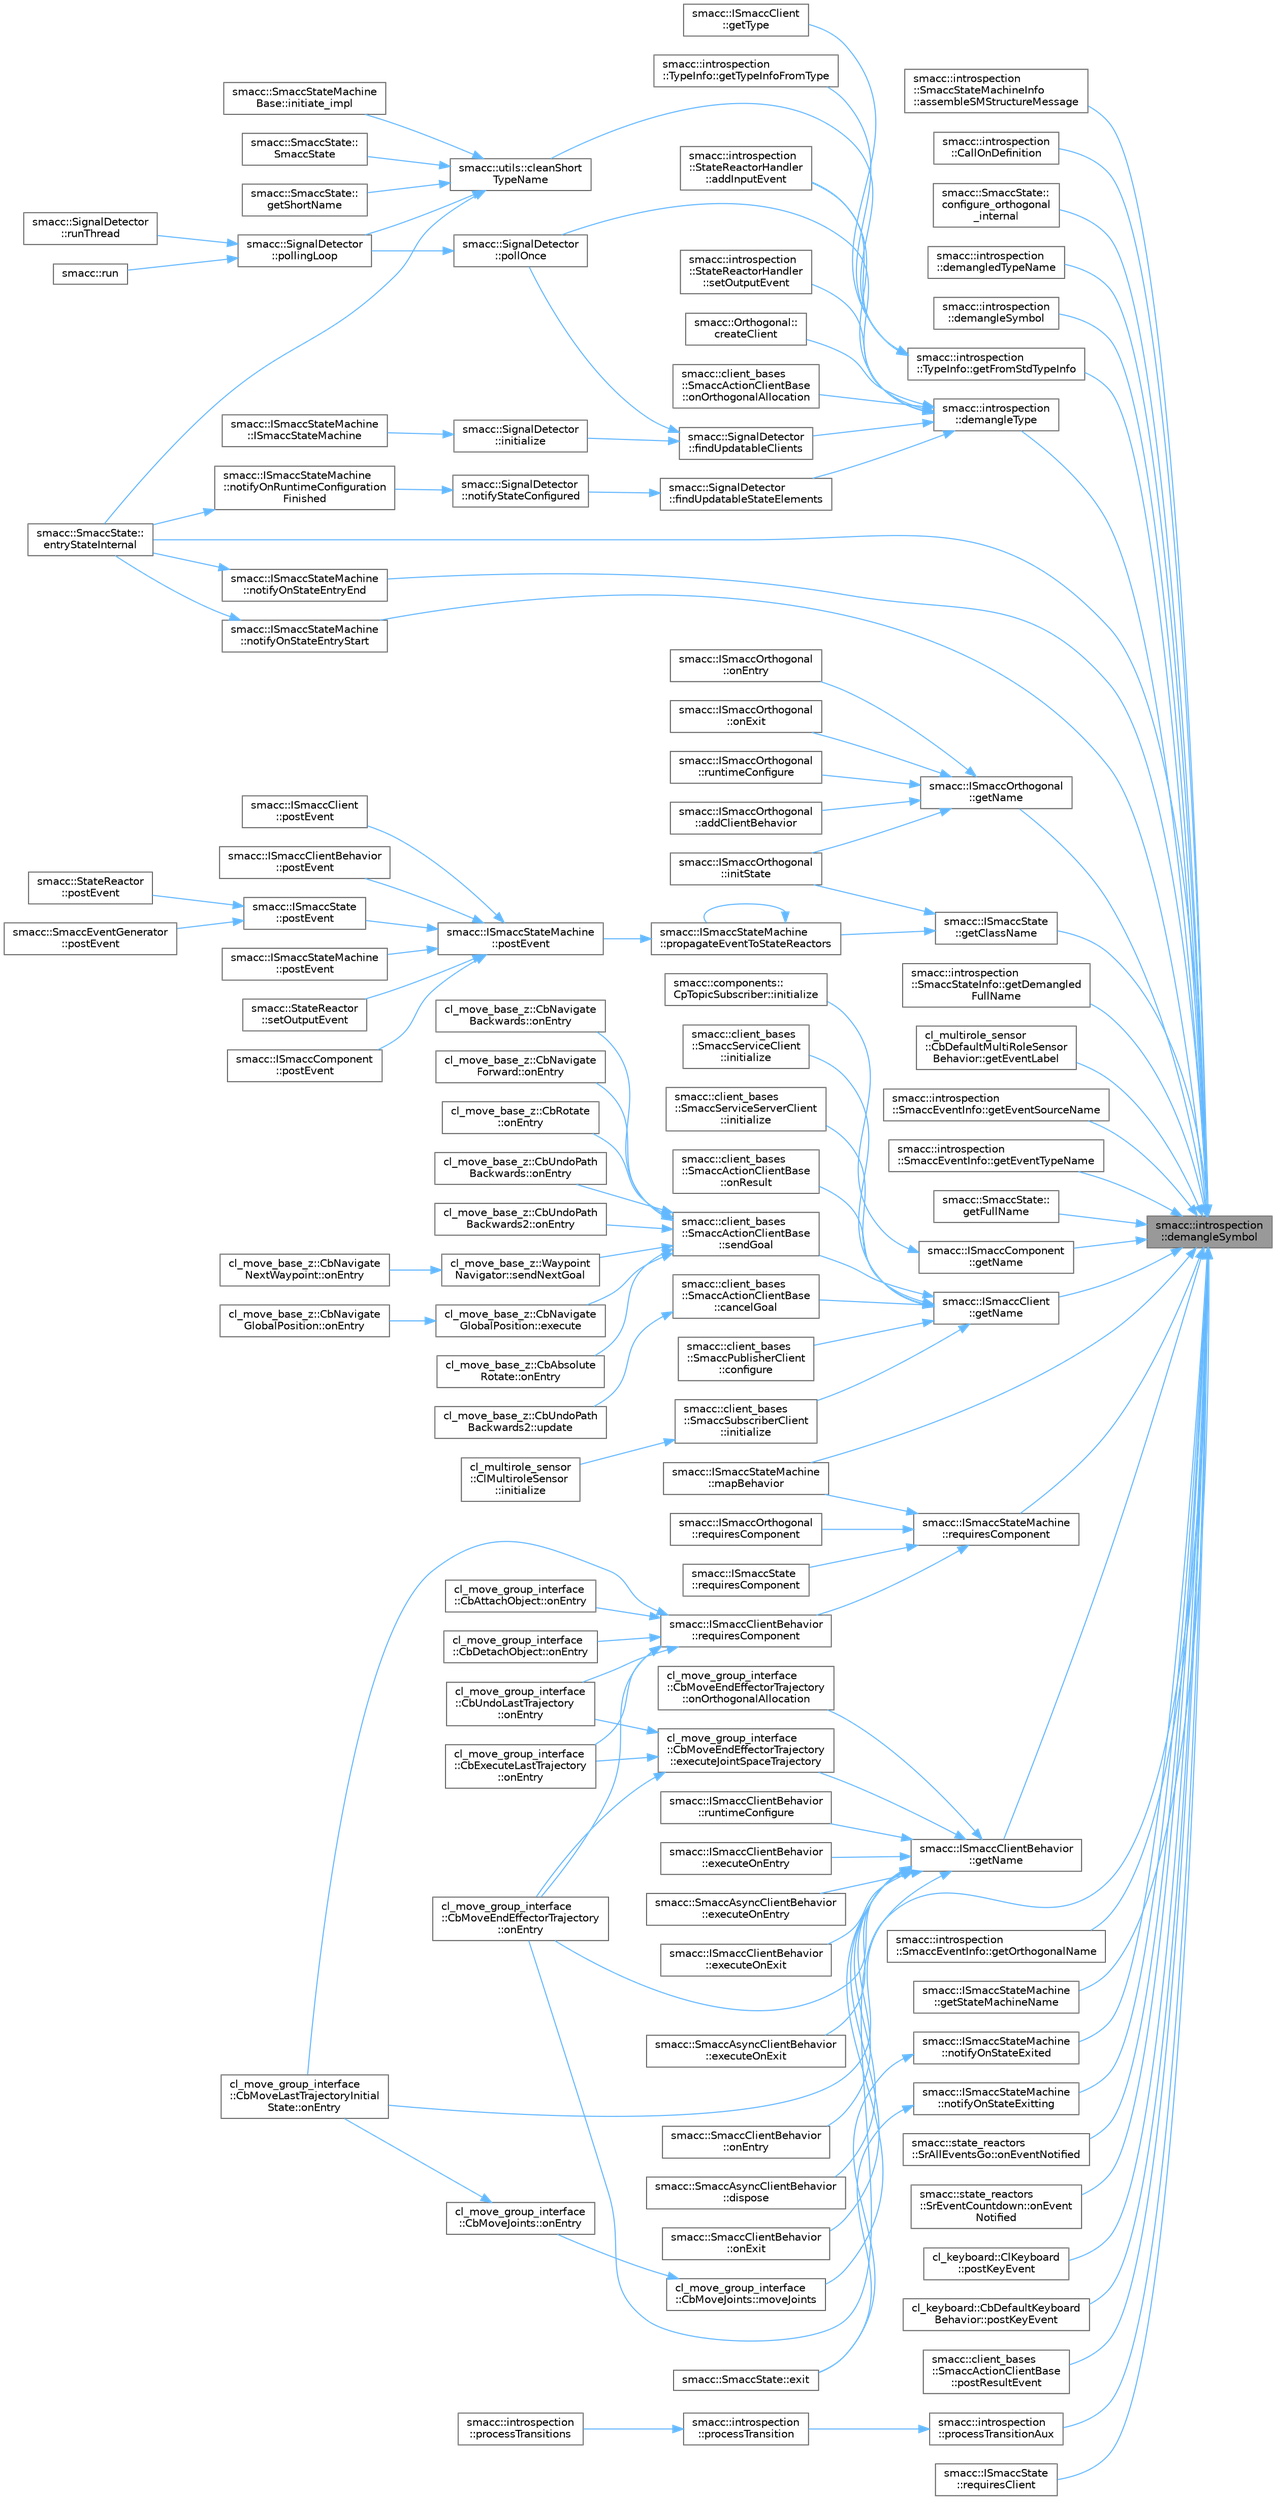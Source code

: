 digraph "smacc::introspection::demangleSymbol"
{
 // LATEX_PDF_SIZE
  bgcolor="transparent";
  edge [fontname=Helvetica,fontsize=10,labelfontname=Helvetica,labelfontsize=10];
  node [fontname=Helvetica,fontsize=10,shape=box,height=0.2,width=0.4];
  rankdir="RL";
  Node1 [label="smacc::introspection\l::demangleSymbol",height=0.2,width=0.4,color="gray40", fillcolor="grey60", style="filled", fontcolor="black",tooltip=" "];
  Node1 -> Node2 [dir="back",color="steelblue1",style="solid"];
  Node2 [label="smacc::introspection\l::SmaccStateMachineInfo\l::assembleSMStructureMessage",height=0.2,width=0.4,color="grey40", fillcolor="white", style="filled",URL="$classsmacc_1_1introspection_1_1SmaccStateMachineInfo.html#a6758065a8d1faaa7c3688cf0dffe9334",tooltip=" "];
  Node1 -> Node3 [dir="back",color="steelblue1",style="solid"];
  Node3 [label="smacc::introspection\l::CallOnDefinition",height=0.2,width=0.4,color="grey40", fillcolor="white", style="filled",URL="$namespacesmacc_1_1introspection.html#a2e0429a906360e0f0313d7ed55e02d23",tooltip=" "];
  Node1 -> Node4 [dir="back",color="steelblue1",style="solid"];
  Node4 [label="smacc::SmaccState::\lconfigure_orthogonal\l_internal",height=0.2,width=0.4,color="grey40", fillcolor="white", style="filled",URL="$classsmacc_1_1SmaccState.html#a1656e6a5fd9ec036267a740a00260bf3",tooltip=" "];
  Node1 -> Node5 [dir="back",color="steelblue1",style="solid"];
  Node5 [label="smacc::introspection\l::demangledTypeName",height=0.2,width=0.4,color="grey40", fillcolor="white", style="filled",URL="$namespacesmacc_1_1introspection.html#af1b3277706c3299b589c3fa801169286",tooltip=" "];
  Node1 -> Node6 [dir="back",color="steelblue1",style="solid"];
  Node6 [label="smacc::introspection\l::demangleSymbol",height=0.2,width=0.4,color="grey40", fillcolor="white", style="filled",URL="$namespacesmacc_1_1introspection.html#a2f495108db3e57604d8d3ff5ef030302",tooltip=" "];
  Node1 -> Node7 [dir="back",color="steelblue1",style="solid"];
  Node7 [label="smacc::introspection\l::demangleType",height=0.2,width=0.4,color="grey40", fillcolor="white", style="filled",URL="$namespacesmacc_1_1introspection.html#a670e39ccea29952859df4e2d0e45077b",tooltip=" "];
  Node7 -> Node8 [dir="back",color="steelblue1",style="solid"];
  Node8 [label="smacc::introspection\l::StateReactorHandler\l::addInputEvent",height=0.2,width=0.4,color="grey40", fillcolor="white", style="filled",URL="$classsmacc_1_1introspection_1_1StateReactorHandler.html#aef392b9521dc4484ef84082844cd3538",tooltip=" "];
  Node7 -> Node9 [dir="back",color="steelblue1",style="solid"];
  Node9 [label="smacc::Orthogonal::\lcreateClient",height=0.2,width=0.4,color="grey40", fillcolor="white", style="filled",URL="$classsmacc_1_1Orthogonal.html#afda12e614a3b6e918a3d2ebc901f9321",tooltip=" "];
  Node7 -> Node10 [dir="back",color="steelblue1",style="solid"];
  Node10 [label="smacc::SignalDetector\l::findUpdatableClients",height=0.2,width=0.4,color="grey40", fillcolor="white", style="filled",URL="$classsmacc_1_1SignalDetector.html#a47ec2df560e2e33758ce3975bece9385",tooltip=" "];
  Node10 -> Node11 [dir="back",color="steelblue1",style="solid"];
  Node11 [label="smacc::SignalDetector\l::initialize",height=0.2,width=0.4,color="grey40", fillcolor="white", style="filled",URL="$classsmacc_1_1SignalDetector.html#a91ab3cd92d8095cdaf8610b50731f04b",tooltip=" "];
  Node11 -> Node12 [dir="back",color="steelblue1",style="solid"];
  Node12 [label="smacc::ISmaccStateMachine\l::ISmaccStateMachine",height=0.2,width=0.4,color="grey40", fillcolor="white", style="filled",URL="$classsmacc_1_1ISmaccStateMachine.html#a497c2185584adbec3298d4000277b75e",tooltip=" "];
  Node10 -> Node13 [dir="back",color="steelblue1",style="solid"];
  Node13 [label="smacc::SignalDetector\l::pollOnce",height=0.2,width=0.4,color="grey40", fillcolor="white", style="filled",URL="$classsmacc_1_1SignalDetector.html#a9a116479e23259f3a5d5d4a47278afd5",tooltip=" "];
  Node13 -> Node14 [dir="back",color="steelblue1",style="solid"];
  Node14 [label="smacc::SignalDetector\l::pollingLoop",height=0.2,width=0.4,color="grey40", fillcolor="white", style="filled",URL="$classsmacc_1_1SignalDetector.html#a2665e66cdae9f6533c64bbcecf3fa199",tooltip=" "];
  Node14 -> Node15 [dir="back",color="steelblue1",style="solid"];
  Node15 [label="smacc::run",height=0.2,width=0.4,color="grey40", fillcolor="white", style="filled",URL="$namespacesmacc.html#abb2d82c007c5d3b0d857d2f3c3771edd",tooltip=" "];
  Node14 -> Node16 [dir="back",color="steelblue1",style="solid"];
  Node16 [label="smacc::SignalDetector\l::runThread",height=0.2,width=0.4,color="grey40", fillcolor="white", style="filled",URL="$classsmacc_1_1SignalDetector.html#a48b3fee853ddcb25732408b22ecfcf39",tooltip=" "];
  Node7 -> Node17 [dir="back",color="steelblue1",style="solid"];
  Node17 [label="smacc::SignalDetector\l::findUpdatableStateElements",height=0.2,width=0.4,color="grey40", fillcolor="white", style="filled",URL="$classsmacc_1_1SignalDetector.html#a443234ebdf8cedd45cde725e64639dfe",tooltip=" "];
  Node17 -> Node18 [dir="back",color="steelblue1",style="solid"];
  Node18 [label="smacc::SignalDetector\l::notifyStateConfigured",height=0.2,width=0.4,color="grey40", fillcolor="white", style="filled",URL="$classsmacc_1_1SignalDetector.html#a3e439c247b484cd190c42bd3493fd7d8",tooltip=" "];
  Node18 -> Node19 [dir="back",color="steelblue1",style="solid"];
  Node19 [label="smacc::ISmaccStateMachine\l::notifyOnRuntimeConfiguration\lFinished",height=0.2,width=0.4,color="grey40", fillcolor="white", style="filled",URL="$classsmacc_1_1ISmaccStateMachine.html#a0a561ebd12c874a9fa85ba75b740871b",tooltip=" "];
  Node19 -> Node20 [dir="back",color="steelblue1",style="solid"];
  Node20 [label="smacc::SmaccState::\lentryStateInternal",height=0.2,width=0.4,color="grey40", fillcolor="white", style="filled",URL="$classsmacc_1_1SmaccState.html#a084b95d0cb856d048fdb5ce81400eec7",tooltip=" "];
  Node7 -> Node21 [dir="back",color="steelblue1",style="solid"];
  Node21 [label="smacc::client_bases\l::SmaccActionClientBase\l::onOrthogonalAllocation",height=0.2,width=0.4,color="grey40", fillcolor="white", style="filled",URL="$classsmacc_1_1client__bases_1_1SmaccActionClientBase.html#a925a611bc8035a0f70248c6ab11f4221",tooltip=" "];
  Node7 -> Node13 [dir="back",color="steelblue1",style="solid"];
  Node7 -> Node22 [dir="back",color="steelblue1",style="solid"];
  Node22 [label="smacc::introspection\l::StateReactorHandler\l::setOutputEvent",height=0.2,width=0.4,color="grey40", fillcolor="white", style="filled",URL="$classsmacc_1_1introspection_1_1StateReactorHandler.html#a19af3db16879ed02048f08d9221d361a",tooltip=" "];
  Node1 -> Node20 [dir="back",color="steelblue1",style="solid"];
  Node1 -> Node23 [dir="back",color="steelblue1",style="solid"];
  Node23 [label="smacc::ISmaccState\l::getClassName",height=0.2,width=0.4,color="grey40", fillcolor="white", style="filled",URL="$classsmacc_1_1ISmaccState.html#a5bf0b49d5ea6b9e8f45c26fa155b2664",tooltip=" "];
  Node23 -> Node24 [dir="back",color="steelblue1",style="solid"];
  Node24 [label="smacc::ISmaccOrthogonal\l::initState",height=0.2,width=0.4,color="grey40", fillcolor="white", style="filled",URL="$classsmacc_1_1ISmaccOrthogonal.html#a881dd08ce4c8accb76788e07f5d0fa82",tooltip=" "];
  Node23 -> Node25 [dir="back",color="steelblue1",style="solid"];
  Node25 [label="smacc::ISmaccStateMachine\l::propagateEventToStateReactors",height=0.2,width=0.4,color="grey40", fillcolor="white", style="filled",URL="$classsmacc_1_1ISmaccStateMachine.html#a3d369c7cff22632ca85a8656000ba19c",tooltip=" "];
  Node25 -> Node26 [dir="back",color="steelblue1",style="solid"];
  Node26 [label="smacc::ISmaccStateMachine\l::postEvent",height=0.2,width=0.4,color="grey40", fillcolor="white", style="filled",URL="$classsmacc_1_1ISmaccStateMachine.html#afcb6a216441aeaea2cba4e1ab12c366b",tooltip=" "];
  Node26 -> Node27 [dir="back",color="steelblue1",style="solid"];
  Node27 [label="smacc::ISmaccComponent\l::postEvent",height=0.2,width=0.4,color="grey40", fillcolor="white", style="filled",URL="$classsmacc_1_1ISmaccComponent.html#a687dead5b87a3b9781b9bf6ab0b7afa5",tooltip=" "];
  Node26 -> Node28 [dir="back",color="steelblue1",style="solid"];
  Node28 [label="smacc::ISmaccClient\l::postEvent",height=0.2,width=0.4,color="grey40", fillcolor="white", style="filled",URL="$classsmacc_1_1ISmaccClient.html#a46cbc0d695214efe40d29247323bfc80",tooltip=" "];
  Node26 -> Node29 [dir="back",color="steelblue1",style="solid"];
  Node29 [label="smacc::ISmaccClientBehavior\l::postEvent",height=0.2,width=0.4,color="grey40", fillcolor="white", style="filled",URL="$classsmacc_1_1ISmaccClientBehavior.html#af8c7fc75e85d717ecee0dcd254f71681",tooltip=" "];
  Node26 -> Node30 [dir="back",color="steelblue1",style="solid"];
  Node30 [label="smacc::ISmaccState\l::postEvent",height=0.2,width=0.4,color="grey40", fillcolor="white", style="filled",URL="$classsmacc_1_1ISmaccState.html#acef404ab3766ddf2892e8dad14a4a7cf",tooltip=" "];
  Node30 -> Node31 [dir="back",color="steelblue1",style="solid"];
  Node31 [label="smacc::SmaccEventGenerator\l::postEvent",height=0.2,width=0.4,color="grey40", fillcolor="white", style="filled",URL="$classsmacc_1_1SmaccEventGenerator.html#a0bc8c90df39c07d36f74e3dd60ad5c8d",tooltip=" "];
  Node30 -> Node32 [dir="back",color="steelblue1",style="solid"];
  Node32 [label="smacc::StateReactor\l::postEvent",height=0.2,width=0.4,color="grey40", fillcolor="white", style="filled",URL="$classsmacc_1_1StateReactor.html#a06303bdf908d04d5a6eb5f63131e68bd",tooltip=" "];
  Node26 -> Node33 [dir="back",color="steelblue1",style="solid"];
  Node33 [label="smacc::ISmaccStateMachine\l::postEvent",height=0.2,width=0.4,color="grey40", fillcolor="white", style="filled",URL="$classsmacc_1_1ISmaccStateMachine.html#a7a68162b2cadb10e51ab0d28d7aed307",tooltip=" "];
  Node26 -> Node34 [dir="back",color="steelblue1",style="solid"];
  Node34 [label="smacc::StateReactor\l::setOutputEvent",height=0.2,width=0.4,color="grey40", fillcolor="white", style="filled",URL="$classsmacc_1_1StateReactor.html#ae9d0dd0c8cdcc57f8881f0962040c8ed",tooltip=" "];
  Node25 -> Node25 [dir="back",color="steelblue1",style="solid"];
  Node1 -> Node35 [dir="back",color="steelblue1",style="solid"];
  Node35 [label="smacc::introspection\l::SmaccStateInfo::getDemangled\lFullName",height=0.2,width=0.4,color="grey40", fillcolor="white", style="filled",URL="$classsmacc_1_1introspection_1_1SmaccStateInfo.html#a76899507f734e549df07363ba910e94d",tooltip=" "];
  Node1 -> Node36 [dir="back",color="steelblue1",style="solid"];
  Node36 [label="cl_multirole_sensor\l::CbDefaultMultiRoleSensor\lBehavior::getEventLabel",height=0.2,width=0.4,color="grey40", fillcolor="white", style="filled",URL="$classcl__multirole__sensor_1_1CbDefaultMultiRoleSensorBehavior.html#aced8a722660f2ecd7bad11a9dde31aa8",tooltip=" "];
  Node1 -> Node37 [dir="back",color="steelblue1",style="solid"];
  Node37 [label="smacc::introspection\l::SmaccEventInfo::getEventSourceName",height=0.2,width=0.4,color="grey40", fillcolor="white", style="filled",URL="$structsmacc_1_1introspection_1_1SmaccEventInfo.html#af9e90a557f8f62069a17234f79bcefa0",tooltip=" "];
  Node1 -> Node38 [dir="back",color="steelblue1",style="solid"];
  Node38 [label="smacc::introspection\l::SmaccEventInfo::getEventTypeName",height=0.2,width=0.4,color="grey40", fillcolor="white", style="filled",URL="$structsmacc_1_1introspection_1_1SmaccEventInfo.html#ae0ed6a9506dbe526269a0bd956a71044",tooltip=" "];
  Node1 -> Node39 [dir="back",color="steelblue1",style="solid"];
  Node39 [label="smacc::introspection\l::TypeInfo::getFromStdTypeInfo",height=0.2,width=0.4,color="grey40", fillcolor="white", style="filled",URL="$classsmacc_1_1introspection_1_1TypeInfo.html#ada1e604cd8bf968a5f816fbace4af881",tooltip=" "];
  Node39 -> Node8 [dir="back",color="steelblue1",style="solid"];
  Node39 -> Node40 [dir="back",color="steelblue1",style="solid"];
  Node40 [label="smacc::utils::cleanShort\lTypeName",height=0.2,width=0.4,color="grey40", fillcolor="white", style="filled",URL="$namespacesmacc_1_1utils.html#aacd1975bb7cd9bec4b50e111a2ae7edb",tooltip=" "];
  Node40 -> Node20 [dir="back",color="steelblue1",style="solid"];
  Node40 -> Node41 [dir="back",color="steelblue1",style="solid"];
  Node41 [label="smacc::SmaccState::\lgetShortName",height=0.2,width=0.4,color="grey40", fillcolor="white", style="filled",URL="$classsmacc_1_1SmaccState.html#a4db028a85244653e48957d2b3371413d",tooltip=" "];
  Node40 -> Node42 [dir="back",color="steelblue1",style="solid"];
  Node42 [label="smacc::SmaccStateMachine\lBase::initiate_impl",height=0.2,width=0.4,color="grey40", fillcolor="white", style="filled",URL="$structsmacc_1_1SmaccStateMachineBase.html#a2dc1cd9a25b80f00602f1faab9b01e7b",tooltip=" "];
  Node40 -> Node14 [dir="back",color="steelblue1",style="solid"];
  Node40 -> Node43 [dir="back",color="steelblue1",style="solid"];
  Node43 [label="smacc::SmaccState::\lSmaccState",height=0.2,width=0.4,color="grey40", fillcolor="white", style="filled",URL="$classsmacc_1_1SmaccState.html#adc225018fe91da47e6e9f1d20150b26a",tooltip=" "];
  Node39 -> Node44 [dir="back",color="steelblue1",style="solid"];
  Node44 [label="smacc::ISmaccClient\l::getType",height=0.2,width=0.4,color="grey40", fillcolor="white", style="filled",URL="$classsmacc_1_1ISmaccClient.html#ae7faf4e40510c73810e6b0ef9fec8f33",tooltip=" "];
  Node39 -> Node45 [dir="back",color="steelblue1",style="solid"];
  Node45 [label="smacc::introspection\l::TypeInfo::getTypeInfoFromType",height=0.2,width=0.4,color="grey40", fillcolor="white", style="filled",URL="$classsmacc_1_1introspection_1_1TypeInfo.html#a8716ca6ac890b4582986d9fe4f5962ad",tooltip=" "];
  Node1 -> Node46 [dir="back",color="steelblue1",style="solid"];
  Node46 [label="smacc::SmaccState::\lgetFullName",height=0.2,width=0.4,color="grey40", fillcolor="white", style="filled",URL="$classsmacc_1_1SmaccState.html#a897dbdfe52a8b944d4bf1844ddcc3aa5",tooltip=" "];
  Node1 -> Node47 [dir="back",color="steelblue1",style="solid"];
  Node47 [label="smacc::ISmaccComponent\l::getName",height=0.2,width=0.4,color="grey40", fillcolor="white", style="filled",URL="$classsmacc_1_1ISmaccComponent.html#a8bfa94b1b1c616d55837ebba1b426c6e",tooltip=" "];
  Node47 -> Node48 [dir="back",color="steelblue1",style="solid"];
  Node48 [label="smacc::components::\lCpTopicSubscriber::initialize",height=0.2,width=0.4,color="grey40", fillcolor="white", style="filled",URL="$classsmacc_1_1components_1_1CpTopicSubscriber.html#a12a86f96d939cfa509181865d6ec85e9",tooltip=" "];
  Node1 -> Node49 [dir="back",color="steelblue1",style="solid"];
  Node49 [label="smacc::ISmaccClient\l::getName",height=0.2,width=0.4,color="grey40", fillcolor="white", style="filled",URL="$classsmacc_1_1ISmaccClient.html#a8c3ce19f182e71909c5dc6263d25be69",tooltip=" "];
  Node49 -> Node50 [dir="back",color="steelblue1",style="solid"];
  Node50 [label="smacc::client_bases\l::SmaccActionClientBase\l::cancelGoal",height=0.2,width=0.4,color="grey40", fillcolor="white", style="filled",URL="$classsmacc_1_1client__bases_1_1SmaccActionClientBase.html#aedeaf9704b73bf05b5522f7250416c9a",tooltip=" "];
  Node50 -> Node51 [dir="back",color="steelblue1",style="solid"];
  Node51 [label="cl_move_base_z::CbUndoPath\lBackwards2::update",height=0.2,width=0.4,color="grey40", fillcolor="white", style="filled",URL="$classcl__move__base__z_1_1CbUndoPathBackwards2.html#a62f0d53fc341ca6d241637cc0e4b2e30",tooltip=" "];
  Node49 -> Node52 [dir="back",color="steelblue1",style="solid"];
  Node52 [label="smacc::client_bases\l::SmaccPublisherClient\l::configure",height=0.2,width=0.4,color="grey40", fillcolor="white", style="filled",URL="$classsmacc_1_1client__bases_1_1SmaccPublisherClient.html#ade7a2549ada725b8342633137eb6ad53",tooltip=" "];
  Node49 -> Node53 [dir="back",color="steelblue1",style="solid"];
  Node53 [label="smacc::client_bases\l::SmaccSubscriberClient\l::initialize",height=0.2,width=0.4,color="grey40", fillcolor="white", style="filled",URL="$classsmacc_1_1client__bases_1_1SmaccSubscriberClient.html#af188f0f5e89de26a07e1f964cdd23a70",tooltip=" "];
  Node53 -> Node54 [dir="back",color="steelblue1",style="solid"];
  Node54 [label="cl_multirole_sensor\l::ClMultiroleSensor\l::initialize",height=0.2,width=0.4,color="grey40", fillcolor="white", style="filled",URL="$classcl__multirole__sensor_1_1ClMultiroleSensor.html#a3847e19f925f65dd034964eb2d0b3594",tooltip=" "];
  Node49 -> Node55 [dir="back",color="steelblue1",style="solid"];
  Node55 [label="smacc::client_bases\l::SmaccServiceClient\l::initialize",height=0.2,width=0.4,color="grey40", fillcolor="white", style="filled",URL="$classsmacc_1_1client__bases_1_1SmaccServiceClient.html#aa51b80828e4ab19627210440ae15b6f3",tooltip=" "];
  Node49 -> Node56 [dir="back",color="steelblue1",style="solid"];
  Node56 [label="smacc::client_bases\l::SmaccServiceServerClient\l::initialize",height=0.2,width=0.4,color="grey40", fillcolor="white", style="filled",URL="$classsmacc_1_1client__bases_1_1SmaccServiceServerClient.html#ab05e6e4f2125dde4aa9eaa1f6be536fa",tooltip=" "];
  Node49 -> Node57 [dir="back",color="steelblue1",style="solid"];
  Node57 [label="smacc::client_bases\l::SmaccActionClientBase\l::onResult",height=0.2,width=0.4,color="grey40", fillcolor="white", style="filled",URL="$classsmacc_1_1client__bases_1_1SmaccActionClientBase.html#a39b897cf72ee070e4172cf76cdd53d5e",tooltip=" "];
  Node49 -> Node58 [dir="back",color="steelblue1",style="solid"];
  Node58 [label="smacc::client_bases\l::SmaccActionClientBase\l::sendGoal",height=0.2,width=0.4,color="grey40", fillcolor="white", style="filled",URL="$classsmacc_1_1client__bases_1_1SmaccActionClientBase.html#a9c47a5094ac8afb01680307fe5eca922",tooltip=" "];
  Node58 -> Node59 [dir="back",color="steelblue1",style="solid"];
  Node59 [label="cl_move_base_z::CbNavigate\lGlobalPosition::execute",height=0.2,width=0.4,color="grey40", fillcolor="white", style="filled",URL="$classcl__move__base__z_1_1CbNavigateGlobalPosition.html#a0b8525ea9e4388b27cb1f9b1e06a3b63",tooltip=" "];
  Node59 -> Node60 [dir="back",color="steelblue1",style="solid"];
  Node60 [label="cl_move_base_z::CbNavigate\lGlobalPosition::onEntry",height=0.2,width=0.4,color="grey40", fillcolor="white", style="filled",URL="$classcl__move__base__z_1_1CbNavigateGlobalPosition.html#a66d8b0555ef2945bc108dcd5171be292",tooltip=" "];
  Node58 -> Node61 [dir="back",color="steelblue1",style="solid"];
  Node61 [label="cl_move_base_z::CbAbsolute\lRotate::onEntry",height=0.2,width=0.4,color="grey40", fillcolor="white", style="filled",URL="$classcl__move__base__z_1_1CbAbsoluteRotate.html#a10418ea360809fa649d295716b152b2b",tooltip=" "];
  Node58 -> Node62 [dir="back",color="steelblue1",style="solid"];
  Node62 [label="cl_move_base_z::CbNavigate\lBackwards::onEntry",height=0.2,width=0.4,color="grey40", fillcolor="white", style="filled",URL="$classcl__move__base__z_1_1CbNavigateBackwards.html#a545a5282f0ef6b0080b46002d6037567",tooltip=" "];
  Node58 -> Node63 [dir="back",color="steelblue1",style="solid"];
  Node63 [label="cl_move_base_z::CbNavigate\lForward::onEntry",height=0.2,width=0.4,color="grey40", fillcolor="white", style="filled",URL="$classcl__move__base__z_1_1CbNavigateForward.html#af9a2e49071de287922c3f5963a079b95",tooltip=" "];
  Node58 -> Node64 [dir="back",color="steelblue1",style="solid"];
  Node64 [label="cl_move_base_z::CbRotate\l::onEntry",height=0.2,width=0.4,color="grey40", fillcolor="white", style="filled",URL="$classcl__move__base__z_1_1CbRotate.html#a316ee51ecfd3f10fd1edae0d7d3b26c0",tooltip=" "];
  Node58 -> Node65 [dir="back",color="steelblue1",style="solid"];
  Node65 [label="cl_move_base_z::CbUndoPath\lBackwards::onEntry",height=0.2,width=0.4,color="grey40", fillcolor="white", style="filled",URL="$classcl__move__base__z_1_1CbUndoPathBackwards.html#a32e680530375b62c7053bf173f6b2b1b",tooltip=" "];
  Node58 -> Node66 [dir="back",color="steelblue1",style="solid"];
  Node66 [label="cl_move_base_z::CbUndoPath\lBackwards2::onEntry",height=0.2,width=0.4,color="grey40", fillcolor="white", style="filled",URL="$classcl__move__base__z_1_1CbUndoPathBackwards2.html#a1b96187df9be6ce0fbdb5511147685d3",tooltip=" "];
  Node58 -> Node67 [dir="back",color="steelblue1",style="solid"];
  Node67 [label="cl_move_base_z::Waypoint\lNavigator::sendNextGoal",height=0.2,width=0.4,color="grey40", fillcolor="white", style="filled",URL="$classcl__move__base__z_1_1WaypointNavigator.html#a1e0a8ff536d2d01a01063fd903029347",tooltip=" "];
  Node67 -> Node68 [dir="back",color="steelblue1",style="solid"];
  Node68 [label="cl_move_base_z::CbNavigate\lNextWaypoint::onEntry",height=0.2,width=0.4,color="grey40", fillcolor="white", style="filled",URL="$classcl__move__base__z_1_1CbNavigateNextWaypoint.html#a04913ef24344363669c1916b5df28493",tooltip=" "];
  Node1 -> Node69 [dir="back",color="steelblue1",style="solid"];
  Node69 [label="smacc::ISmaccClientBehavior\l::getName",height=0.2,width=0.4,color="grey40", fillcolor="white", style="filled",URL="$classsmacc_1_1ISmaccClientBehavior.html#a18e4bec9460b010f2894c0f7e7064a34",tooltip=" "];
  Node69 -> Node70 [dir="back",color="steelblue1",style="solid"];
  Node70 [label="smacc::SmaccAsyncClientBehavior\l::dispose",height=0.2,width=0.4,color="grey40", fillcolor="white", style="filled",URL="$classsmacc_1_1SmaccAsyncClientBehavior.html#af475cee853947a8d3f513c7fb9789e7a",tooltip=" "];
  Node69 -> Node71 [dir="back",color="steelblue1",style="solid"];
  Node71 [label="cl_move_group_interface\l::CbMoveEndEffectorTrajectory\l::executeJointSpaceTrajectory",height=0.2,width=0.4,color="grey40", fillcolor="white", style="filled",URL="$classcl__move__group__interface_1_1CbMoveEndEffectorTrajectory.html#a3a75fa185c62591e1869427650338a32",tooltip=" "];
  Node71 -> Node72 [dir="back",color="steelblue1",style="solid"];
  Node72 [label="cl_move_group_interface\l::CbExecuteLastTrajectory\l::onEntry",height=0.2,width=0.4,color="grey40", fillcolor="white", style="filled",URL="$classcl__move__group__interface_1_1CbExecuteLastTrajectory.html#ac78713663c39635ca5ac9a749503e800",tooltip=" "];
  Node71 -> Node73 [dir="back",color="steelblue1",style="solid"];
  Node73 [label="cl_move_group_interface\l::CbMoveEndEffectorTrajectory\l::onEntry",height=0.2,width=0.4,color="grey40", fillcolor="white", style="filled",URL="$classcl__move__group__interface_1_1CbMoveEndEffectorTrajectory.html#aaedd074fd178c6390a4a3f1ccff23ad3",tooltip=" "];
  Node71 -> Node74 [dir="back",color="steelblue1",style="solid"];
  Node74 [label="cl_move_group_interface\l::CbUndoLastTrajectory\l::onEntry",height=0.2,width=0.4,color="grey40", fillcolor="white", style="filled",URL="$classcl__move__group__interface_1_1CbUndoLastTrajectory.html#a3c55fa93ff65d8eccb8cc14a420cb7b2",tooltip=" "];
  Node69 -> Node75 [dir="back",color="steelblue1",style="solid"];
  Node75 [label="smacc::ISmaccClientBehavior\l::executeOnEntry",height=0.2,width=0.4,color="grey40", fillcolor="white", style="filled",URL="$classsmacc_1_1ISmaccClientBehavior.html#a90b7032f7520f9e7e805835e6ed9d43e",tooltip=" "];
  Node69 -> Node76 [dir="back",color="steelblue1",style="solid"];
  Node76 [label="smacc::SmaccAsyncClientBehavior\l::executeOnEntry",height=0.2,width=0.4,color="grey40", fillcolor="white", style="filled",URL="$classsmacc_1_1SmaccAsyncClientBehavior.html#ab8ca63d40d61554263466fe4c0b5cbd1",tooltip=" "];
  Node69 -> Node77 [dir="back",color="steelblue1",style="solid"];
  Node77 [label="smacc::ISmaccClientBehavior\l::executeOnExit",height=0.2,width=0.4,color="grey40", fillcolor="white", style="filled",URL="$classsmacc_1_1ISmaccClientBehavior.html#ac88fbad78c928b4bca6d18659ddfd8c0",tooltip=" "];
  Node69 -> Node78 [dir="back",color="steelblue1",style="solid"];
  Node78 [label="smacc::SmaccAsyncClientBehavior\l::executeOnExit",height=0.2,width=0.4,color="grey40", fillcolor="white", style="filled",URL="$classsmacc_1_1SmaccAsyncClientBehavior.html#a3d982d370df4f133ad37c0b2370e9b82",tooltip=" "];
  Node69 -> Node79 [dir="back",color="steelblue1",style="solid"];
  Node79 [label="cl_move_group_interface\l::CbMoveJoints::moveJoints",height=0.2,width=0.4,color="grey40", fillcolor="white", style="filled",URL="$classcl__move__group__interface_1_1CbMoveJoints.html#ad91d243eb8a818e240d85e5a7fdea68d",tooltip=" "];
  Node79 -> Node80 [dir="back",color="steelblue1",style="solid"];
  Node80 [label="cl_move_group_interface\l::CbMoveJoints::onEntry",height=0.2,width=0.4,color="grey40", fillcolor="white", style="filled",URL="$classcl__move__group__interface_1_1CbMoveJoints.html#a23e4181af695aed9fa6bb4ae3f17fd76",tooltip=" "];
  Node80 -> Node81 [dir="back",color="steelblue1",style="solid"];
  Node81 [label="cl_move_group_interface\l::CbMoveLastTrajectoryInitial\lState::onEntry",height=0.2,width=0.4,color="grey40", fillcolor="white", style="filled",URL="$classcl__move__group__interface_1_1CbMoveLastTrajectoryInitialState.html#ad51f4883ea1f7442875cda06c3d474c3",tooltip=" "];
  Node69 -> Node82 [dir="back",color="steelblue1",style="solid"];
  Node82 [label="smacc::SmaccClientBehavior\l::onEntry",height=0.2,width=0.4,color="grey40", fillcolor="white", style="filled",URL="$classsmacc_1_1SmaccClientBehavior.html#ad5d3e1f1697c3cfe66c94cadba948493",tooltip=" "];
  Node69 -> Node73 [dir="back",color="steelblue1",style="solid"];
  Node69 -> Node81 [dir="back",color="steelblue1",style="solid"];
  Node69 -> Node83 [dir="back",color="steelblue1",style="solid"];
  Node83 [label="smacc::SmaccClientBehavior\l::onExit",height=0.2,width=0.4,color="grey40", fillcolor="white", style="filled",URL="$classsmacc_1_1SmaccClientBehavior.html#a7e4fb6ce81ff96dc172425852d69c0c5",tooltip=" "];
  Node69 -> Node84 [dir="back",color="steelblue1",style="solid"];
  Node84 [label="cl_move_group_interface\l::CbMoveEndEffectorTrajectory\l::onOrthogonalAllocation",height=0.2,width=0.4,color="grey40", fillcolor="white", style="filled",URL="$classcl__move__group__interface_1_1CbMoveEndEffectorTrajectory.html#aae4797fba54cb3bf371cc67d26a82186",tooltip=" "];
  Node69 -> Node85 [dir="back",color="steelblue1",style="solid"];
  Node85 [label="smacc::ISmaccClientBehavior\l::runtimeConfigure",height=0.2,width=0.4,color="grey40", fillcolor="white", style="filled",URL="$classsmacc_1_1ISmaccClientBehavior.html#a1078de57f291301cc2829c3548fa5ea5",tooltip=" "];
  Node1 -> Node86 [dir="back",color="steelblue1",style="solid"];
  Node86 [label="smacc::ISmaccOrthogonal\l::getName",height=0.2,width=0.4,color="grey40", fillcolor="white", style="filled",URL="$classsmacc_1_1ISmaccOrthogonal.html#a45a444be97410cb061f8b9d5d77ee9b7",tooltip=" "];
  Node86 -> Node87 [dir="back",color="steelblue1",style="solid"];
  Node87 [label="smacc::ISmaccOrthogonal\l::addClientBehavior",height=0.2,width=0.4,color="grey40", fillcolor="white", style="filled",URL="$classsmacc_1_1ISmaccOrthogonal.html#abd9c9e88ff8d5c87a496c4ffa427c423",tooltip=" "];
  Node86 -> Node24 [dir="back",color="steelblue1",style="solid"];
  Node86 -> Node88 [dir="back",color="steelblue1",style="solid"];
  Node88 [label="smacc::ISmaccOrthogonal\l::onEntry",height=0.2,width=0.4,color="grey40", fillcolor="white", style="filled",URL="$classsmacc_1_1ISmaccOrthogonal.html#a35f4d2955445dc1a4b2dafbca2f0bd16",tooltip=" "];
  Node86 -> Node89 [dir="back",color="steelblue1",style="solid"];
  Node89 [label="smacc::ISmaccOrthogonal\l::onExit",height=0.2,width=0.4,color="grey40", fillcolor="white", style="filled",URL="$classsmacc_1_1ISmaccOrthogonal.html#af7c30055b3cef6f65a83ae412ab34143",tooltip=" "];
  Node86 -> Node90 [dir="back",color="steelblue1",style="solid"];
  Node90 [label="smacc::ISmaccOrthogonal\l::runtimeConfigure",height=0.2,width=0.4,color="grey40", fillcolor="white", style="filled",URL="$classsmacc_1_1ISmaccOrthogonal.html#a47ae4af0f05ea31cc98b4e1d792d1126",tooltip=" "];
  Node1 -> Node91 [dir="back",color="steelblue1",style="solid"];
  Node91 [label="smacc::introspection\l::SmaccEventInfo::getOrthogonalName",height=0.2,width=0.4,color="grey40", fillcolor="white", style="filled",URL="$structsmacc_1_1introspection_1_1SmaccEventInfo.html#a7a507eea65876ba22033300f316cae89",tooltip=" "];
  Node1 -> Node92 [dir="back",color="steelblue1",style="solid"];
  Node92 [label="smacc::ISmaccStateMachine\l::getStateMachineName",height=0.2,width=0.4,color="grey40", fillcolor="white", style="filled",URL="$classsmacc_1_1ISmaccStateMachine.html#a2d0b1742f17dd77d5df217153e8b5259",tooltip=" "];
  Node1 -> Node93 [dir="back",color="steelblue1",style="solid"];
  Node93 [label="smacc::ISmaccStateMachine\l::mapBehavior",height=0.2,width=0.4,color="grey40", fillcolor="white", style="filled",URL="$classsmacc_1_1ISmaccStateMachine.html#acfb75233b79062cc7769ea751b7f320d",tooltip=" "];
  Node1 -> Node94 [dir="back",color="steelblue1",style="solid"];
  Node94 [label="smacc::ISmaccStateMachine\l::notifyOnStateEntryEnd",height=0.2,width=0.4,color="grey40", fillcolor="white", style="filled",URL="$classsmacc_1_1ISmaccStateMachine.html#a856cf2d25d84659b974cccfbf44aeec9",tooltip=" "];
  Node94 -> Node20 [dir="back",color="steelblue1",style="solid"];
  Node1 -> Node95 [dir="back",color="steelblue1",style="solid"];
  Node95 [label="smacc::ISmaccStateMachine\l::notifyOnStateEntryStart",height=0.2,width=0.4,color="grey40", fillcolor="white", style="filled",URL="$classsmacc_1_1ISmaccStateMachine.html#aeec54e997d715b105ebfeb5caadc4fbf",tooltip=" "];
  Node95 -> Node20 [dir="back",color="steelblue1",style="solid"];
  Node1 -> Node96 [dir="back",color="steelblue1",style="solid"];
  Node96 [label="smacc::ISmaccStateMachine\l::notifyOnStateExited",height=0.2,width=0.4,color="grey40", fillcolor="white", style="filled",URL="$classsmacc_1_1ISmaccStateMachine.html#ac352013a5df0dcce0594f1466b9a6f7b",tooltip=" "];
  Node96 -> Node97 [dir="back",color="steelblue1",style="solid"];
  Node97 [label="smacc::SmaccState::exit",height=0.2,width=0.4,color="grey40", fillcolor="white", style="filled",URL="$classsmacc_1_1SmaccState.html#a34b22a3b1af1796f2bdc1383eeef3a74",tooltip=" "];
  Node1 -> Node98 [dir="back",color="steelblue1",style="solid"];
  Node98 [label="smacc::ISmaccStateMachine\l::notifyOnStateExitting",height=0.2,width=0.4,color="grey40", fillcolor="white", style="filled",URL="$classsmacc_1_1ISmaccStateMachine.html#a707c36f8b02eeed1af624dd36a5a4957",tooltip=" "];
  Node98 -> Node97 [dir="back",color="steelblue1",style="solid"];
  Node1 -> Node73 [dir="back",color="steelblue1",style="solid"];
  Node1 -> Node99 [dir="back",color="steelblue1",style="solid"];
  Node99 [label="smacc::state_reactors\l::SrAllEventsGo::onEventNotified",height=0.2,width=0.4,color="grey40", fillcolor="white", style="filled",URL="$classsmacc_1_1state__reactors_1_1SrAllEventsGo.html#abd72dc79374c34111d24691c459850c2",tooltip=" "];
  Node1 -> Node100 [dir="back",color="steelblue1",style="solid"];
  Node100 [label="smacc::state_reactors\l::SrEventCountdown::onEvent\lNotified",height=0.2,width=0.4,color="grey40", fillcolor="white", style="filled",URL="$classsmacc_1_1state__reactors_1_1SrEventCountdown.html#a6cc15cf6633bd882ac40a87d698b3b6b",tooltip=" "];
  Node1 -> Node101 [dir="back",color="steelblue1",style="solid"];
  Node101 [label="cl_keyboard::ClKeyboard\l::postKeyEvent",height=0.2,width=0.4,color="grey40", fillcolor="white", style="filled",URL="$classcl__keyboard_1_1ClKeyboard.html#ac1311ce9a6a64e590df2e1b088f0e733",tooltip=" "];
  Node1 -> Node102 [dir="back",color="steelblue1",style="solid"];
  Node102 [label="cl_keyboard::CbDefaultKeyboard\lBehavior::postKeyEvent",height=0.2,width=0.4,color="grey40", fillcolor="white", style="filled",URL="$classcl__keyboard_1_1CbDefaultKeyboardBehavior.html#afe6105db2d58fee99754cb4a47835988",tooltip=" "];
  Node1 -> Node103 [dir="back",color="steelblue1",style="solid"];
  Node103 [label="smacc::client_bases\l::SmaccActionClientBase\l::postResultEvent",height=0.2,width=0.4,color="grey40", fillcolor="white", style="filled",URL="$classsmacc_1_1client__bases_1_1SmaccActionClientBase.html#ad84470e029cc996685f44ad0d4062c29",tooltip=" "];
  Node1 -> Node104 [dir="back",color="steelblue1",style="solid"];
  Node104 [label="smacc::introspection\l::processTransitionAux",height=0.2,width=0.4,color="grey40", fillcolor="white", style="filled",URL="$namespacesmacc_1_1introspection.html#a208cd71dc5579090d40b3d3b9efb28a6",tooltip=" "];
  Node104 -> Node105 [dir="back",color="steelblue1",style="solid"];
  Node105 [label="smacc::introspection\l::processTransition",height=0.2,width=0.4,color="grey40", fillcolor="white", style="filled",URL="$namespacesmacc_1_1introspection.html#a91f7cda900e7002c923494db5afce63f",tooltip=" "];
  Node105 -> Node106 [dir="back",color="steelblue1",style="solid"];
  Node106 [label="smacc::introspection\l::processTransitions",height=0.2,width=0.4,color="grey40", fillcolor="white", style="filled",URL="$namespacesmacc_1_1introspection.html#ad8ce7eb57a96ab04858df527c5dce9a0",tooltip=" "];
  Node1 -> Node107 [dir="back",color="steelblue1",style="solid"];
  Node107 [label="smacc::ISmaccState\l::requiresClient",height=0.2,width=0.4,color="grey40", fillcolor="white", style="filled",URL="$classsmacc_1_1ISmaccState.html#a7f95c9f0a6ea2d6f18d1aec0519de4ac",tooltip=" "];
  Node1 -> Node108 [dir="back",color="steelblue1",style="solid"];
  Node108 [label="smacc::ISmaccStateMachine\l::requiresComponent",height=0.2,width=0.4,color="grey40", fillcolor="white", style="filled",URL="$classsmacc_1_1ISmaccStateMachine.html#aa6b25e28f3bce24c4b356dc865a9eb7b",tooltip=" "];
  Node108 -> Node93 [dir="back",color="steelblue1",style="solid"];
  Node108 -> Node109 [dir="back",color="steelblue1",style="solid"];
  Node109 [label="smacc::ISmaccClientBehavior\l::requiresComponent",height=0.2,width=0.4,color="grey40", fillcolor="white", style="filled",URL="$classsmacc_1_1ISmaccClientBehavior.html#a19c6d658c8e809bb93bfdc9b639a3ac3",tooltip=" "];
  Node109 -> Node110 [dir="back",color="steelblue1",style="solid"];
  Node110 [label="cl_move_group_interface\l::CbAttachObject::onEntry",height=0.2,width=0.4,color="grey40", fillcolor="white", style="filled",URL="$classcl__move__group__interface_1_1CbAttachObject.html#a05cd996ea25ee1b2ae74541a5ec56e98",tooltip=" "];
  Node109 -> Node111 [dir="back",color="steelblue1",style="solid"];
  Node111 [label="cl_move_group_interface\l::CbDetachObject::onEntry",height=0.2,width=0.4,color="grey40", fillcolor="white", style="filled",URL="$classcl__move__group__interface_1_1CbDetachObject.html#a04af88f1d9b64c43eb2620ac5bd62c35",tooltip=" "];
  Node109 -> Node72 [dir="back",color="steelblue1",style="solid"];
  Node109 -> Node73 [dir="back",color="steelblue1",style="solid"];
  Node109 -> Node81 [dir="back",color="steelblue1",style="solid"];
  Node109 -> Node74 [dir="back",color="steelblue1",style="solid"];
  Node108 -> Node112 [dir="back",color="steelblue1",style="solid"];
  Node112 [label="smacc::ISmaccOrthogonal\l::requiresComponent",height=0.2,width=0.4,color="grey40", fillcolor="white", style="filled",URL="$classsmacc_1_1ISmaccOrthogonal.html#a3f66cf4680e3026a6789769c8ea1aa83",tooltip=" "];
  Node108 -> Node113 [dir="back",color="steelblue1",style="solid"];
  Node113 [label="smacc::ISmaccState\l::requiresComponent",height=0.2,width=0.4,color="grey40", fillcolor="white", style="filled",URL="$classsmacc_1_1ISmaccState.html#afd5264c36403d22e124eea89a0122e59",tooltip=" "];
}
